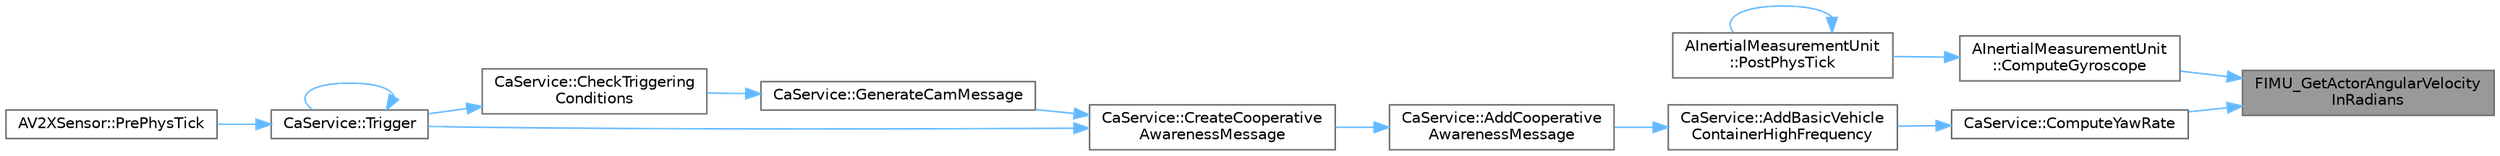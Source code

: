 digraph "FIMU_GetActorAngularVelocityInRadians"
{
 // INTERACTIVE_SVG=YES
 // LATEX_PDF_SIZE
  bgcolor="transparent";
  edge [fontname=Helvetica,fontsize=10,labelfontname=Helvetica,labelfontsize=10];
  node [fontname=Helvetica,fontsize=10,shape=box,height=0.2,width=0.4];
  rankdir="RL";
  Node1 [id="Node000001",label="FIMU_GetActorAngularVelocity\lInRadians",height=0.2,width=0.4,color="gray40", fillcolor="grey60", style="filled", fontcolor="black",tooltip=" "];
  Node1 -> Node2 [id="edge1_Node000001_Node000002",dir="back",color="steelblue1",style="solid",tooltip=" "];
  Node2 [id="Node000002",label="AInertialMeasurementUnit\l::ComputeGyroscope",height=0.2,width=0.4,color="grey40", fillcolor="white", style="filled",URL="$d5/de0/classAInertialMeasurementUnit.html#aa74f616bf7d03f2f8a7642ab073d2561",tooltip="Gyroscope: measures angular velocity in rad/sec"];
  Node2 -> Node3 [id="edge2_Node000002_Node000003",dir="back",color="steelblue1",style="solid",tooltip=" "];
  Node3 [id="Node000003",label="AInertialMeasurementUnit\l::PostPhysTick",height=0.2,width=0.4,color="grey40", fillcolor="white", style="filled",URL="$d5/de0/classAInertialMeasurementUnit.html#aa86507b1b877834ae72c1034486b7d90",tooltip=" "];
  Node3 -> Node3 [id="edge3_Node000003_Node000003",dir="back",color="steelblue1",style="solid",tooltip=" "];
  Node1 -> Node4 [id="edge4_Node000001_Node000004",dir="back",color="steelblue1",style="solid",tooltip=" "];
  Node4 [id="Node000004",label="CaService::ComputeYawRate",height=0.2,width=0.4,color="grey40", fillcolor="white", style="filled",URL="$dc/d72/classCaService.html#a683e895384f5c2d7f7814c16d36c5308",tooltip=" "];
  Node4 -> Node5 [id="edge5_Node000004_Node000005",dir="back",color="steelblue1",style="solid",tooltip=" "];
  Node5 [id="Node000005",label="CaService::AddBasicVehicle\lContainerHighFrequency",height=0.2,width=0.4,color="grey40", fillcolor="white", style="filled",URL="$dc/d72/classCaService.html#aada5a11db167140445dd085b2f40a43a",tooltip=" "];
  Node5 -> Node6 [id="edge6_Node000005_Node000006",dir="back",color="steelblue1",style="solid",tooltip=" "];
  Node6 [id="Node000006",label="CaService::AddCooperative\lAwarenessMessage",height=0.2,width=0.4,color="grey40", fillcolor="white", style="filled",URL="$dc/d72/classCaService.html#af78a02cbfa27133b4682c7f99c3ed09e",tooltip=" "];
  Node6 -> Node7 [id="edge7_Node000006_Node000007",dir="back",color="steelblue1",style="solid",tooltip=" "];
  Node7 [id="Node000007",label="CaService::CreateCooperative\lAwarenessMessage",height=0.2,width=0.4,color="grey40", fillcolor="white", style="filled",URL="$dc/d72/classCaService.html#aeed10735fdfabc90def5dc5459636d57",tooltip=" "];
  Node7 -> Node8 [id="edge8_Node000007_Node000008",dir="back",color="steelblue1",style="solid",tooltip=" "];
  Node8 [id="Node000008",label="CaService::GenerateCamMessage",height=0.2,width=0.4,color="grey40", fillcolor="white", style="filled",URL="$dc/d72/classCaService.html#ac516ff7495bc32f142607fa3c18feb3e",tooltip=" "];
  Node8 -> Node9 [id="edge9_Node000008_Node000009",dir="back",color="steelblue1",style="solid",tooltip=" "];
  Node9 [id="Node000009",label="CaService::CheckTriggering\lConditions",height=0.2,width=0.4,color="grey40", fillcolor="white", style="filled",URL="$dc/d72/classCaService.html#af0c9631cf58c85f850d00d94180432c0",tooltip=" "];
  Node9 -> Node10 [id="edge10_Node000009_Node000010",dir="back",color="steelblue1",style="solid",tooltip=" "];
  Node10 [id="Node000010",label="CaService::Trigger",height=0.2,width=0.4,color="grey40", fillcolor="white", style="filled",URL="$dc/d72/classCaService.html#a3abeb3a2b3ed63c68a902475f3909b51",tooltip=" "];
  Node10 -> Node11 [id="edge11_Node000010_Node000011",dir="back",color="steelblue1",style="solid",tooltip=" "];
  Node11 [id="Node000011",label="AV2XSensor::PrePhysTick",height=0.2,width=0.4,color="grey40", fillcolor="white", style="filled",URL="$d3/dd4/classAV2XSensor.html#a48e67673a93165d20a70c95c44d9bb5b",tooltip=" "];
  Node10 -> Node10 [id="edge12_Node000010_Node000010",dir="back",color="steelblue1",style="solid",tooltip=" "];
  Node7 -> Node10 [id="edge13_Node000007_Node000010",dir="back",color="steelblue1",style="solid",tooltip=" "];
}
